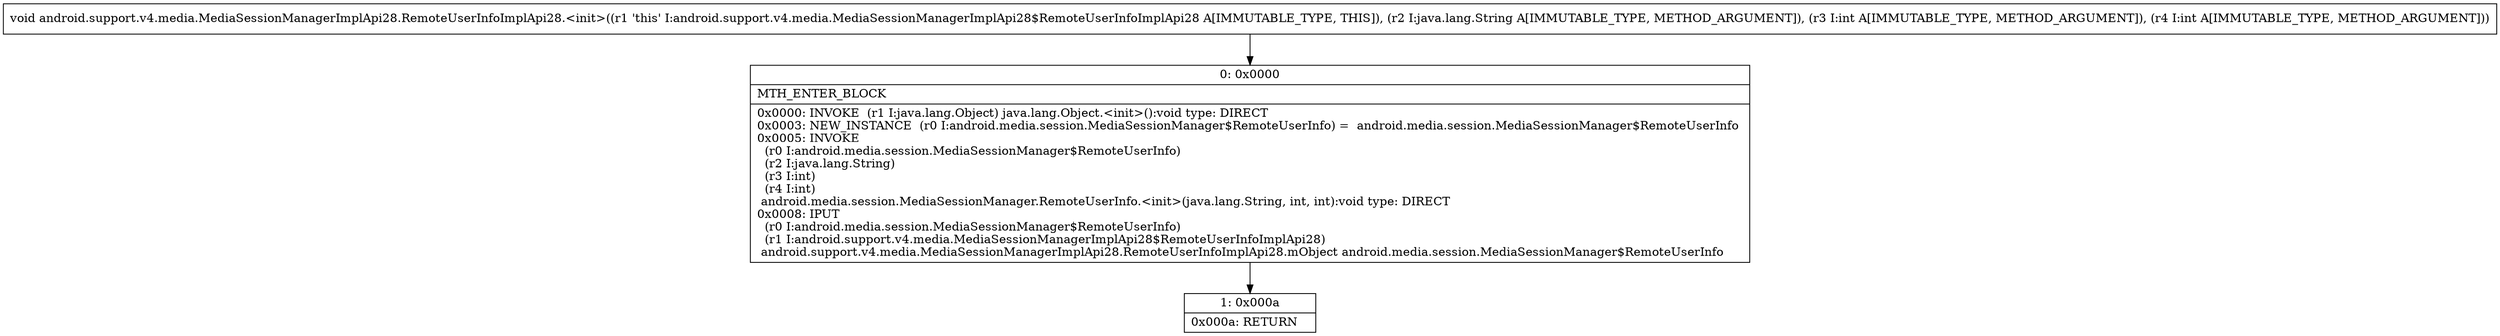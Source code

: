 digraph "CFG forandroid.support.v4.media.MediaSessionManagerImplApi28.RemoteUserInfoImplApi28.\<init\>(Ljava\/lang\/String;II)V" {
Node_0 [shape=record,label="{0\:\ 0x0000|MTH_ENTER_BLOCK\l|0x0000: INVOKE  (r1 I:java.lang.Object) java.lang.Object.\<init\>():void type: DIRECT \l0x0003: NEW_INSTANCE  (r0 I:android.media.session.MediaSessionManager$RemoteUserInfo) =  android.media.session.MediaSessionManager$RemoteUserInfo \l0x0005: INVOKE  \l  (r0 I:android.media.session.MediaSessionManager$RemoteUserInfo)\l  (r2 I:java.lang.String)\l  (r3 I:int)\l  (r4 I:int)\l android.media.session.MediaSessionManager.RemoteUserInfo.\<init\>(java.lang.String, int, int):void type: DIRECT \l0x0008: IPUT  \l  (r0 I:android.media.session.MediaSessionManager$RemoteUserInfo)\l  (r1 I:android.support.v4.media.MediaSessionManagerImplApi28$RemoteUserInfoImplApi28)\l android.support.v4.media.MediaSessionManagerImplApi28.RemoteUserInfoImplApi28.mObject android.media.session.MediaSessionManager$RemoteUserInfo \l}"];
Node_1 [shape=record,label="{1\:\ 0x000a|0x000a: RETURN   \l}"];
MethodNode[shape=record,label="{void android.support.v4.media.MediaSessionManagerImplApi28.RemoteUserInfoImplApi28.\<init\>((r1 'this' I:android.support.v4.media.MediaSessionManagerImplApi28$RemoteUserInfoImplApi28 A[IMMUTABLE_TYPE, THIS]), (r2 I:java.lang.String A[IMMUTABLE_TYPE, METHOD_ARGUMENT]), (r3 I:int A[IMMUTABLE_TYPE, METHOD_ARGUMENT]), (r4 I:int A[IMMUTABLE_TYPE, METHOD_ARGUMENT])) }"];
MethodNode -> Node_0;
Node_0 -> Node_1;
}

